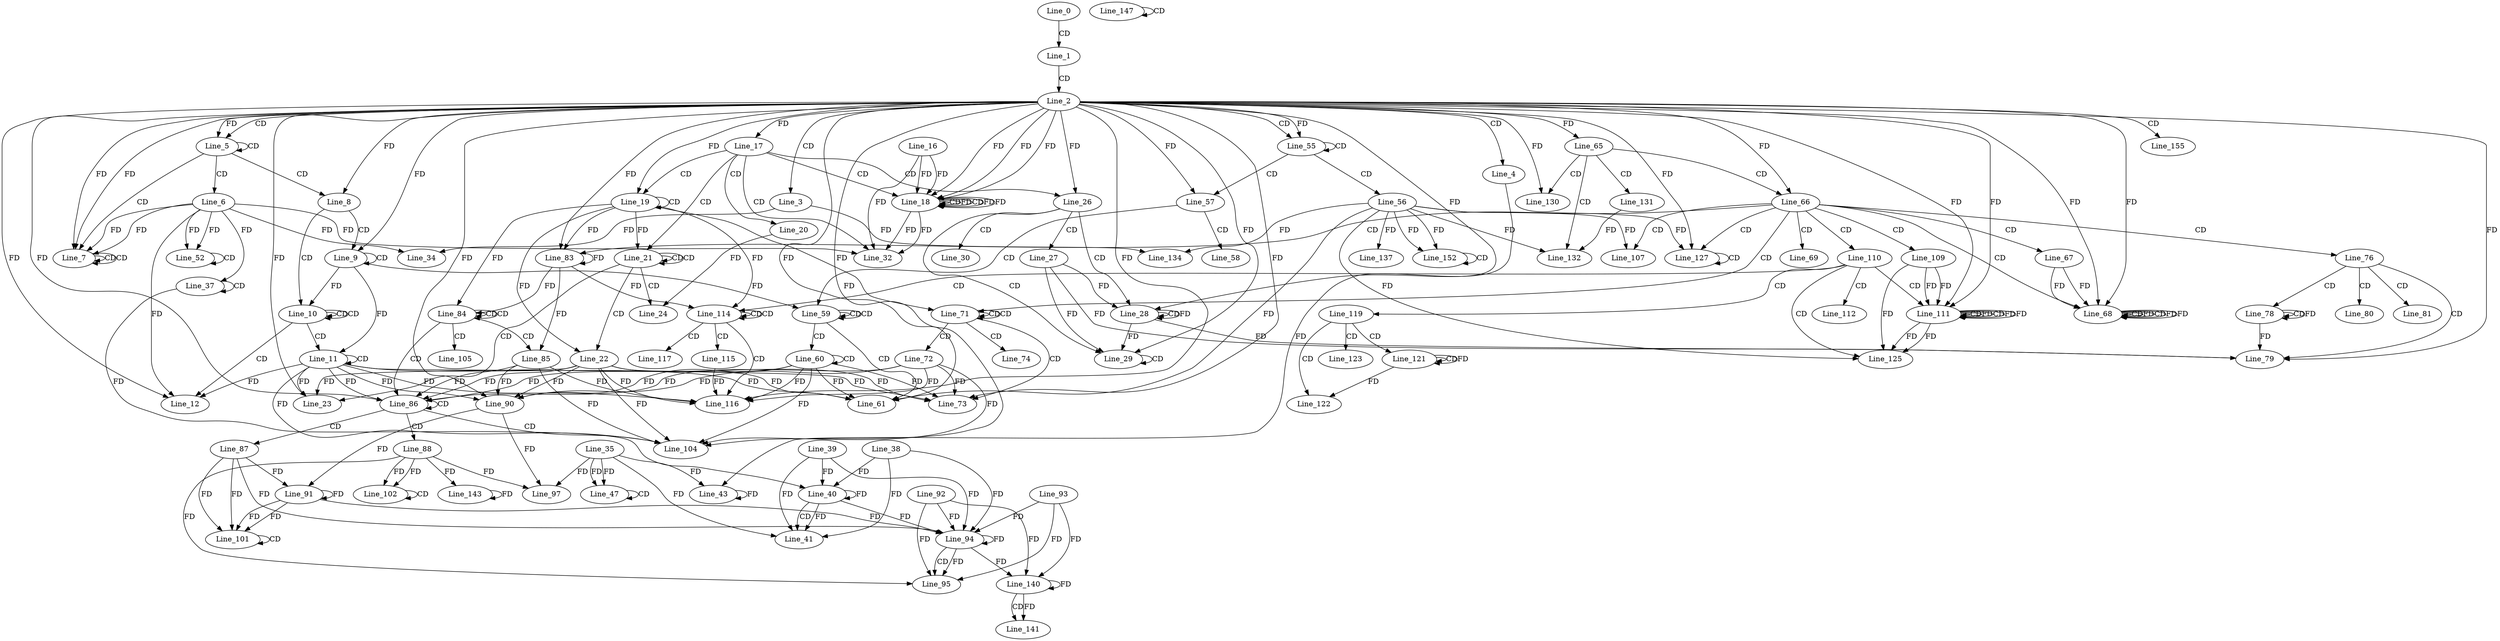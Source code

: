 digraph G {
  Line_0;
  Line_1;
  Line_2;
  Line_3;
  Line_4;
  Line_5;
  Line_5;
  Line_6;
  Line_7;
  Line_7;
  Line_7;
  Line_7;
  Line_8;
  Line_8;
  Line_9;
  Line_9;
  Line_9;
  Line_10;
  Line_10;
  Line_11;
  Line_11;
  Line_12;
  Line_12;
  Line_17;
  Line_18;
  Line_18;
  Line_16;
  Line_18;
  Line_18;
  Line_18;
  Line_19;
  Line_19;
  Line_19;
  Line_20;
  Line_21;
  Line_21;
  Line_22;
  Line_22;
  Line_23;
  Line_23;
  Line_24;
  Line_26;
  Line_27;
  Line_28;
  Line_28;
  Line_28;
  Line_29;
  Line_29;
  Line_29;
  Line_30;
  Line_32;
  Line_34;
  Line_37;
  Line_37;
  Line_40;
  Line_39;
  Line_40;
  Line_38;
  Line_40;
  Line_41;
  Line_35;
  Line_43;
  Line_43;
  Line_47;
  Line_47;
  Line_52;
  Line_52;
  Line_55;
  Line_55;
  Line_56;
  Line_57;
  Line_57;
  Line_58;
  Line_58;
  Line_59;
  Line_59;
  Line_60;
  Line_60;
  Line_61;
  Line_61;
  Line_65;
  Line_66;
  Line_66;
  Line_67;
  Line_68;
  Line_68;
  Line_68;
  Line_68;
  Line_68;
  Line_68;
  Line_68;
  Line_69;
  Line_69;
  Line_71;
  Line_71;
  Line_72;
  Line_72;
  Line_73;
  Line_73;
  Line_74;
  Line_76;
  Line_78;
  Line_78;
  Line_78;
  Line_79;
  Line_80;
  Line_81;
  Line_83;
  Line_83;
  Line_83;
  Line_84;
  Line_84;
  Line_85;
  Line_85;
  Line_86;
  Line_86;
  Line_86;
  Line_87;
  Line_88;
  Line_90;
  Line_91;
  Line_91;
  Line_90;
  Line_94;
  Line_93;
  Line_94;
  Line_92;
  Line_94;
  Line_95;
  Line_97;
  Line_97;
  Line_97;
  Line_101;
  Line_101;
  Line_102;
  Line_102;
  Line_104;
  Line_104;
  Line_105;
  Line_107;
  Line_107;
  Line_109;
  Line_110;
  Line_111;
  Line_111;
  Line_111;
  Line_111;
  Line_111;
  Line_112;
  Line_112;
  Line_114;
  Line_114;
  Line_115;
  Line_115;
  Line_116;
  Line_116;
  Line_117;
  Line_119;
  Line_121;
  Line_121;
  Line_121;
  Line_122;
  Line_123;
  Line_125;
  Line_127;
  Line_127;
  Line_127;
  Line_130;
  Line_130;
  Line_130;
  Line_131;
  Line_132;
  Line_134;
  Line_137;
  Line_140;
  Line_140;
  Line_140;
  Line_141;
  Line_143;
  Line_143;
  Line_147;
  Line_147;
  Line_152;
  Line_152;
  Line_155;
  Line_0 -> Line_1 [ label="CD" ];
  Line_1 -> Line_2 [ label="CD" ];
  Line_2 -> Line_3 [ label="CD" ];
  Line_2 -> Line_4 [ label="CD" ];
  Line_2 -> Line_5 [ label="CD" ];
  Line_5 -> Line_5 [ label="CD" ];
  Line_2 -> Line_5 [ label="FD" ];
  Line_5 -> Line_6 [ label="CD" ];
  Line_5 -> Line_7 [ label="CD" ];
  Line_2 -> Line_7 [ label="FD" ];
  Line_7 -> Line_7 [ label="CD" ];
  Line_6 -> Line_7 [ label="FD" ];
  Line_7 -> Line_7 [ label="CD" ];
  Line_6 -> Line_7 [ label="FD" ];
  Line_2 -> Line_7 [ label="FD" ];
  Line_5 -> Line_8 [ label="CD" ];
  Line_2 -> Line_8 [ label="FD" ];
  Line_8 -> Line_9 [ label="CD" ];
  Line_9 -> Line_9 [ label="CD" ];
  Line_2 -> Line_9 [ label="FD" ];
  Line_8 -> Line_10 [ label="CD" ];
  Line_10 -> Line_10 [ label="CD" ];
  Line_10 -> Line_10 [ label="CD" ];
  Line_9 -> Line_10 [ label="FD" ];
  Line_10 -> Line_11 [ label="CD" ];
  Line_11 -> Line_11 [ label="CD" ];
  Line_9 -> Line_11 [ label="FD" ];
  Line_10 -> Line_12 [ label="CD" ];
  Line_6 -> Line_12 [ label="FD" ];
  Line_11 -> Line_12 [ label="FD" ];
  Line_2 -> Line_12 [ label="FD" ];
  Line_2 -> Line_17 [ label="FD" ];
  Line_17 -> Line_18 [ label="CD" ];
  Line_2 -> Line_18 [ label="FD" ];
  Line_18 -> Line_18 [ label="CD" ];
  Line_16 -> Line_18 [ label="FD" ];
  Line_18 -> Line_18 [ label="FD" ];
  Line_2 -> Line_18 [ label="FD" ];
  Line_18 -> Line_18 [ label="CD" ];
  Line_16 -> Line_18 [ label="FD" ];
  Line_18 -> Line_18 [ label="FD" ];
  Line_18 -> Line_18 [ label="FD" ];
  Line_2 -> Line_18 [ label="FD" ];
  Line_17 -> Line_19 [ label="CD" ];
  Line_19 -> Line_19 [ label="CD" ];
  Line_2 -> Line_19 [ label="FD" ];
  Line_17 -> Line_20 [ label="CD" ];
  Line_17 -> Line_21 [ label="CD" ];
  Line_21 -> Line_21 [ label="CD" ];
  Line_21 -> Line_21 [ label="CD" ];
  Line_19 -> Line_21 [ label="FD" ];
  Line_21 -> Line_22 [ label="CD" ];
  Line_19 -> Line_22 [ label="FD" ];
  Line_21 -> Line_23 [ label="CD" ];
  Line_2 -> Line_23 [ label="FD" ];
  Line_22 -> Line_23 [ label="FD" ];
  Line_11 -> Line_23 [ label="FD" ];
  Line_21 -> Line_24 [ label="CD" ];
  Line_20 -> Line_24 [ label="FD" ];
  Line_17 -> Line_26 [ label="CD" ];
  Line_2 -> Line_26 [ label="FD" ];
  Line_26 -> Line_27 [ label="CD" ];
  Line_26 -> Line_28 [ label="CD" ];
  Line_2 -> Line_28 [ label="FD" ];
  Line_28 -> Line_28 [ label="CD" ];
  Line_27 -> Line_28 [ label="FD" ];
  Line_28 -> Line_28 [ label="FD" ];
  Line_26 -> Line_29 [ label="CD" ];
  Line_29 -> Line_29 [ label="CD" ];
  Line_2 -> Line_29 [ label="FD" ];
  Line_27 -> Line_29 [ label="FD" ];
  Line_28 -> Line_29 [ label="FD" ];
  Line_26 -> Line_30 [ label="CD" ];
  Line_17 -> Line_32 [ label="CD" ];
  Line_6 -> Line_32 [ label="FD" ];
  Line_16 -> Line_32 [ label="FD" ];
  Line_18 -> Line_32 [ label="FD" ];
  Line_18 -> Line_32 [ label="FD" ];
  Line_3 -> Line_34 [ label="FD" ];
  Line_6 -> Line_34 [ label="FD" ];
  Line_37 -> Line_37 [ label="CD" ];
  Line_6 -> Line_37 [ label="FD" ];
  Line_40 -> Line_40 [ label="FD" ];
  Line_39 -> Line_40 [ label="FD" ];
  Line_37 -> Line_40 [ label="FD" ];
  Line_38 -> Line_40 [ label="FD" ];
  Line_40 -> Line_41 [ label="CD" ];
  Line_35 -> Line_41 [ label="FD" ];
  Line_38 -> Line_41 [ label="FD" ];
  Line_40 -> Line_41 [ label="FD" ];
  Line_39 -> Line_41 [ label="FD" ];
  Line_4 -> Line_43 [ label="FD" ];
  Line_43 -> Line_43 [ label="FD" ];
  Line_35 -> Line_43 [ label="FD" ];
  Line_35 -> Line_47 [ label="FD" ];
  Line_47 -> Line_47 [ label="CD" ];
  Line_35 -> Line_47 [ label="FD" ];
  Line_6 -> Line_52 [ label="FD" ];
  Line_52 -> Line_52 [ label="CD" ];
  Line_6 -> Line_52 [ label="FD" ];
  Line_2 -> Line_55 [ label="CD" ];
  Line_55 -> Line_55 [ label="CD" ];
  Line_2 -> Line_55 [ label="FD" ];
  Line_55 -> Line_56 [ label="CD" ];
  Line_55 -> Line_57 [ label="CD" ];
  Line_2 -> Line_57 [ label="FD" ];
  Line_57 -> Line_58 [ label="CD" ];
  Line_57 -> Line_59 [ label="CD" ];
  Line_59 -> Line_59 [ label="CD" ];
  Line_59 -> Line_59 [ label="CD" ];
  Line_9 -> Line_59 [ label="FD" ];
  Line_59 -> Line_60 [ label="CD" ];
  Line_60 -> Line_60 [ label="CD" ];
  Line_59 -> Line_61 [ label="CD" ];
  Line_56 -> Line_61 [ label="FD" ];
  Line_60 -> Line_61 [ label="FD" ];
  Line_22 -> Line_61 [ label="FD" ];
  Line_11 -> Line_61 [ label="FD" ];
  Line_2 -> Line_61 [ label="FD" ];
  Line_2 -> Line_65 [ label="FD" ];
  Line_65 -> Line_66 [ label="CD" ];
  Line_2 -> Line_66 [ label="FD" ];
  Line_66 -> Line_67 [ label="CD" ];
  Line_66 -> Line_68 [ label="CD" ];
  Line_68 -> Line_68 [ label="CD" ];
  Line_67 -> Line_68 [ label="FD" ];
  Line_68 -> Line_68 [ label="FD" ];
  Line_2 -> Line_68 [ label="FD" ];
  Line_68 -> Line_68 [ label="CD" ];
  Line_67 -> Line_68 [ label="FD" ];
  Line_68 -> Line_68 [ label="FD" ];
  Line_68 -> Line_68 [ label="FD" ];
  Line_2 -> Line_68 [ label="FD" ];
  Line_66 -> Line_69 [ label="CD" ];
  Line_66 -> Line_71 [ label="CD" ];
  Line_71 -> Line_71 [ label="CD" ];
  Line_71 -> Line_71 [ label="CD" ];
  Line_19 -> Line_71 [ label="FD" ];
  Line_71 -> Line_72 [ label="CD" ];
  Line_71 -> Line_73 [ label="CD" ];
  Line_2 -> Line_73 [ label="FD" ];
  Line_72 -> Line_73 [ label="FD" ];
  Line_60 -> Line_73 [ label="FD" ];
  Line_22 -> Line_73 [ label="FD" ];
  Line_11 -> Line_73 [ label="FD" ];
  Line_71 -> Line_74 [ label="CD" ];
  Line_66 -> Line_76 [ label="CD" ];
  Line_76 -> Line_78 [ label="CD" ];
  Line_78 -> Line_78 [ label="CD" ];
  Line_78 -> Line_78 [ label="FD" ];
  Line_76 -> Line_79 [ label="CD" ];
  Line_2 -> Line_79 [ label="FD" ];
  Line_27 -> Line_79 [ label="FD" ];
  Line_28 -> Line_79 [ label="FD" ];
  Line_78 -> Line_79 [ label="FD" ];
  Line_76 -> Line_80 [ label="CD" ];
  Line_76 -> Line_81 [ label="CD" ];
  Line_66 -> Line_83 [ label="CD" ];
  Line_19 -> Line_83 [ label="FD" ];
  Line_83 -> Line_83 [ label="FD" ];
  Line_2 -> Line_83 [ label="FD" ];
  Line_84 -> Line_84 [ label="CD" ];
  Line_84 -> Line_84 [ label="CD" ];
  Line_19 -> Line_84 [ label="FD" ];
  Line_83 -> Line_84 [ label="FD" ];
  Line_84 -> Line_85 [ label="CD" ];
  Line_83 -> Line_85 [ label="FD" ];
  Line_84 -> Line_86 [ label="CD" ];
  Line_86 -> Line_86 [ label="CD" ];
  Line_2 -> Line_86 [ label="FD" ];
  Line_85 -> Line_86 [ label="FD" ];
  Line_72 -> Line_86 [ label="FD" ];
  Line_60 -> Line_86 [ label="FD" ];
  Line_22 -> Line_86 [ label="FD" ];
  Line_11 -> Line_86 [ label="FD" ];
  Line_86 -> Line_87 [ label="CD" ];
  Line_86 -> Line_88 [ label="CD" ];
  Line_2 -> Line_90 [ label="FD" ];
  Line_85 -> Line_90 [ label="FD" ];
  Line_72 -> Line_90 [ label="FD" ];
  Line_60 -> Line_90 [ label="FD" ];
  Line_22 -> Line_90 [ label="FD" ];
  Line_11 -> Line_90 [ label="FD" ];
  Line_87 -> Line_91 [ label="FD" ];
  Line_91 -> Line_91 [ label="FD" ];
  Line_90 -> Line_91 [ label="FD" ];
  Line_94 -> Line_94 [ label="FD" ];
  Line_93 -> Line_94 [ label="FD" ];
  Line_40 -> Line_94 [ label="FD" ];
  Line_39 -> Line_94 [ label="FD" ];
  Line_87 -> Line_94 [ label="FD" ];
  Line_91 -> Line_94 [ label="FD" ];
  Line_92 -> Line_94 [ label="FD" ];
  Line_38 -> Line_94 [ label="FD" ];
  Line_94 -> Line_95 [ label="CD" ];
  Line_88 -> Line_95 [ label="FD" ];
  Line_92 -> Line_95 [ label="FD" ];
  Line_94 -> Line_95 [ label="FD" ];
  Line_93 -> Line_95 [ label="FD" ];
  Line_90 -> Line_97 [ label="FD" ];
  Line_88 -> Line_97 [ label="FD" ];
  Line_35 -> Line_97 [ label="FD" ];
  Line_87 -> Line_101 [ label="FD" ];
  Line_91 -> Line_101 [ label="FD" ];
  Line_101 -> Line_101 [ label="CD" ];
  Line_87 -> Line_101 [ label="FD" ];
  Line_91 -> Line_101 [ label="FD" ];
  Line_88 -> Line_102 [ label="FD" ];
  Line_102 -> Line_102 [ label="CD" ];
  Line_88 -> Line_102 [ label="FD" ];
  Line_86 -> Line_104 [ label="CD" ];
  Line_2 -> Line_104 [ label="FD" ];
  Line_85 -> Line_104 [ label="FD" ];
  Line_72 -> Line_104 [ label="FD" ];
  Line_60 -> Line_104 [ label="FD" ];
  Line_22 -> Line_104 [ label="FD" ];
  Line_11 -> Line_104 [ label="FD" ];
  Line_84 -> Line_105 [ label="CD" ];
  Line_66 -> Line_107 [ label="CD" ];
  Line_56 -> Line_107 [ label="FD" ];
  Line_66 -> Line_109 [ label="CD" ];
  Line_66 -> Line_110 [ label="CD" ];
  Line_110 -> Line_111 [ label="CD" ];
  Line_111 -> Line_111 [ label="CD" ];
  Line_109 -> Line_111 [ label="FD" ];
  Line_111 -> Line_111 [ label="FD" ];
  Line_2 -> Line_111 [ label="FD" ];
  Line_111 -> Line_111 [ label="CD" ];
  Line_109 -> Line_111 [ label="FD" ];
  Line_111 -> Line_111 [ label="FD" ];
  Line_111 -> Line_111 [ label="FD" ];
  Line_2 -> Line_111 [ label="FD" ];
  Line_110 -> Line_112 [ label="CD" ];
  Line_110 -> Line_114 [ label="CD" ];
  Line_114 -> Line_114 [ label="CD" ];
  Line_114 -> Line_114 [ label="CD" ];
  Line_19 -> Line_114 [ label="FD" ];
  Line_83 -> Line_114 [ label="FD" ];
  Line_114 -> Line_115 [ label="CD" ];
  Line_114 -> Line_116 [ label="CD" ];
  Line_2 -> Line_116 [ label="FD" ];
  Line_115 -> Line_116 [ label="FD" ];
  Line_85 -> Line_116 [ label="FD" ];
  Line_72 -> Line_116 [ label="FD" ];
  Line_60 -> Line_116 [ label="FD" ];
  Line_22 -> Line_116 [ label="FD" ];
  Line_11 -> Line_116 [ label="FD" ];
  Line_114 -> Line_117 [ label="CD" ];
  Line_110 -> Line_119 [ label="CD" ];
  Line_119 -> Line_121 [ label="CD" ];
  Line_121 -> Line_121 [ label="CD" ];
  Line_121 -> Line_121 [ label="FD" ];
  Line_119 -> Line_122 [ label="CD" ];
  Line_121 -> Line_122 [ label="FD" ];
  Line_119 -> Line_123 [ label="CD" ];
  Line_110 -> Line_125 [ label="CD" ];
  Line_56 -> Line_125 [ label="FD" ];
  Line_109 -> Line_125 [ label="FD" ];
  Line_111 -> Line_125 [ label="FD" ];
  Line_111 -> Line_125 [ label="FD" ];
  Line_66 -> Line_127 [ label="CD" ];
  Line_2 -> Line_127 [ label="FD" ];
  Line_127 -> Line_127 [ label="CD" ];
  Line_56 -> Line_127 [ label="FD" ];
  Line_65 -> Line_130 [ label="CD" ];
  Line_2 -> Line_130 [ label="FD" ];
  Line_65 -> Line_131 [ label="CD" ];
  Line_65 -> Line_132 [ label="CD" ];
  Line_56 -> Line_132 [ label="FD" ];
  Line_131 -> Line_132 [ label="FD" ];
  Line_3 -> Line_134 [ label="FD" ];
  Line_56 -> Line_134 [ label="FD" ];
  Line_56 -> Line_137 [ label="FD" ];
  Line_140 -> Line_140 [ label="FD" ];
  Line_94 -> Line_140 [ label="FD" ];
  Line_93 -> Line_140 [ label="FD" ];
  Line_92 -> Line_140 [ label="FD" ];
  Line_140 -> Line_141 [ label="CD" ];
  Line_140 -> Line_141 [ label="FD" ];
  Line_143 -> Line_143 [ label="FD" ];
  Line_88 -> Line_143 [ label="FD" ];
  Line_147 -> Line_147 [ label="CD" ];
  Line_56 -> Line_152 [ label="FD" ];
  Line_152 -> Line_152 [ label="CD" ];
  Line_56 -> Line_152 [ label="FD" ];
  Line_2 -> Line_155 [ label="CD" ];
}
